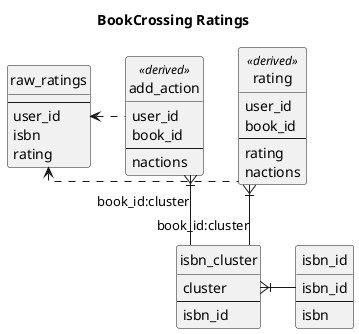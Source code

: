 @startuml

title BookCrossing Ratings
skinparam linetype ortho

hide empty members
hide circle

entity isbn_id {
  isbn_id
  --
  isbn
}

entity isbn_cluster {
  cluster
  --
  isbn_id
}

isbn_cluster }|- isbn_id

entity raw_ratings {
    --
    user_id
    isbn
    rating
}

entity rating <<derived>> {
    user_id
    book_id
    --
    rating
    nactions
}

entity add_action <<derived>> {
    user_id
    book_id
    --
    nactions
}

raw_ratings <. rating
raw_ratings <. add_action

rating }|-- isbn_cluster : book_id:cluster
add_action }|-- isbn_cluster : book_id:cluster

@enduml
